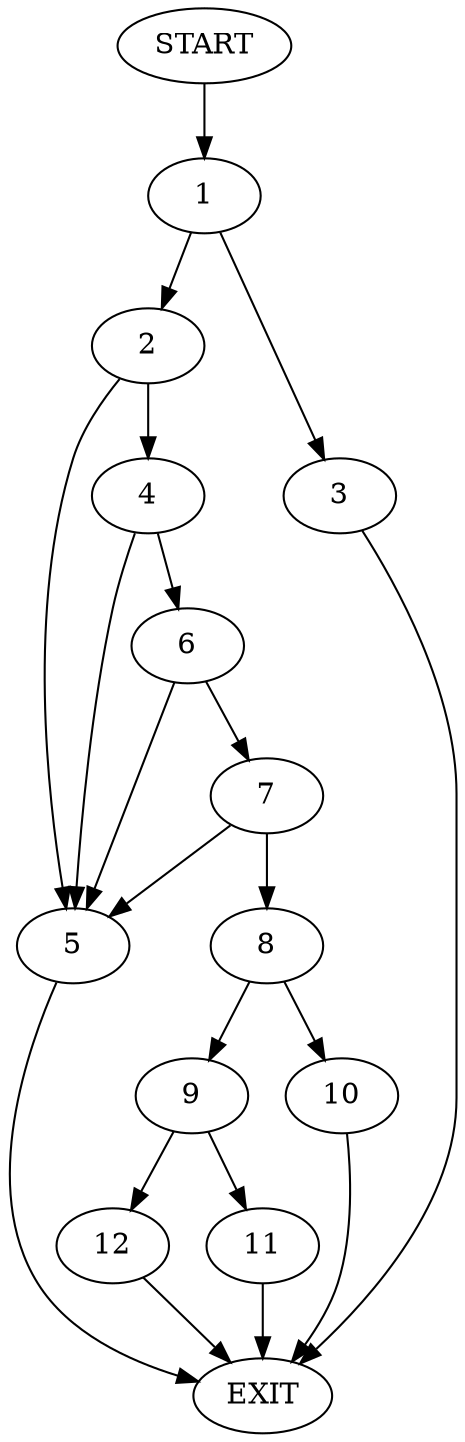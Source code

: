 digraph {
0 [label="START"]
13 [label="EXIT"]
0 -> 1
1 -> 2
1 -> 3
2 -> 4
2 -> 5
3 -> 13
5 -> 13
4 -> 6
4 -> 5
6 -> 7
6 -> 5
7 -> 5
7 -> 8
8 -> 9
8 -> 10
10 -> 13
9 -> 11
9 -> 12
11 -> 13
12 -> 13
}
